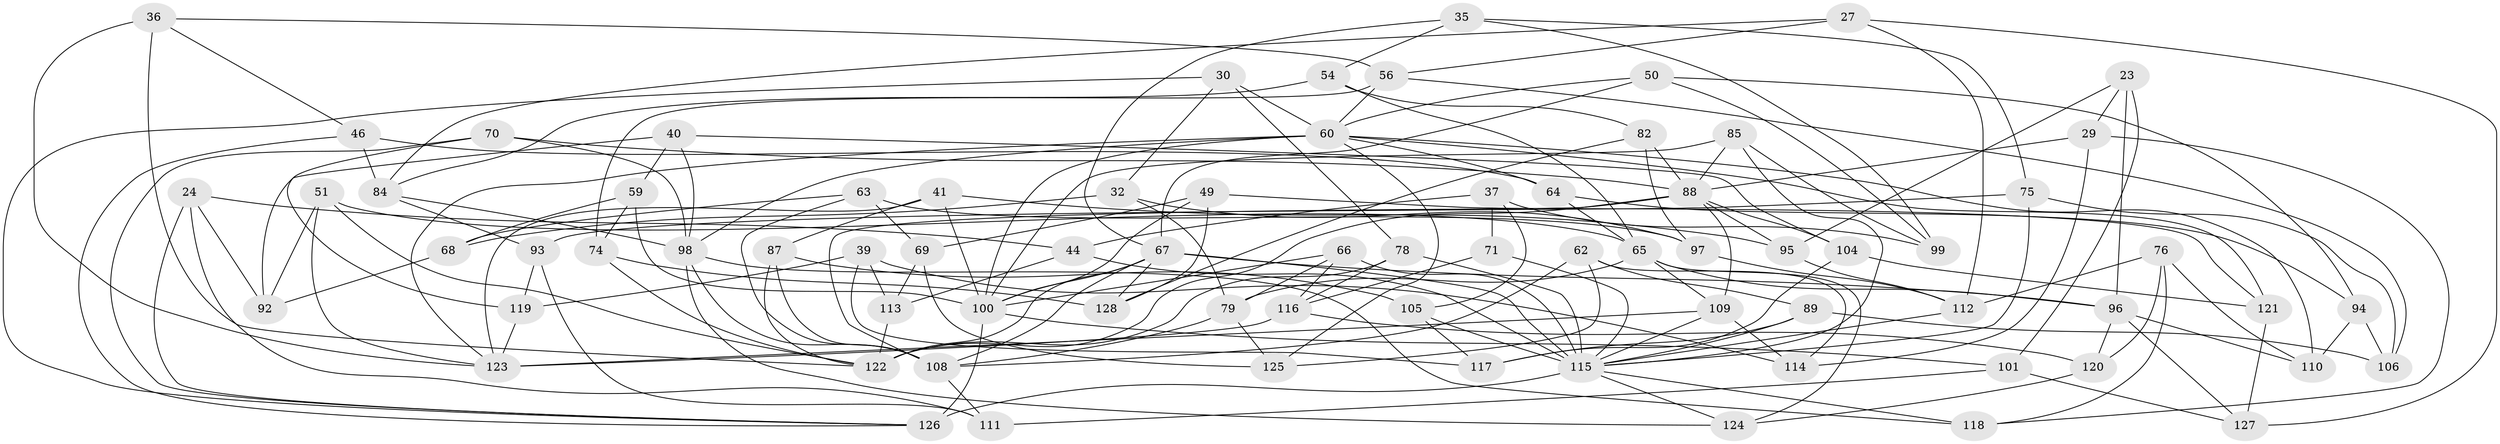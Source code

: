// original degree distribution, {4: 1.0}
// Generated by graph-tools (version 1.1) at 2025/02/03/04/25 22:02:03]
// undirected, 76 vertices, 180 edges
graph export_dot {
graph [start="1"]
  node [color=gray90,style=filled];
  23;
  24;
  27;
  29;
  30;
  32;
  35;
  36;
  37 [super="+7"];
  39;
  40;
  41;
  44;
  46;
  49;
  50;
  51;
  54;
  56 [super="+48"];
  59;
  60 [super="+25+34"];
  62;
  63;
  64;
  65 [super="+1+9"];
  66 [super="+55"];
  67 [super="+5+11+33"];
  68;
  69;
  70;
  71;
  74;
  75;
  76;
  78;
  79 [super="+57"];
  82;
  84 [super="+38"];
  85;
  87;
  88 [super="+12+21+61"];
  89;
  92;
  93;
  94;
  95;
  96 [super="+22"];
  97;
  98 [super="+14+47"];
  99;
  100 [super="+91+83"];
  101;
  104;
  105 [super="+72"];
  106;
  108 [super="+90"];
  109 [super="+42+103"];
  110;
  111;
  112 [super="+19"];
  113;
  114;
  115 [super="+2+52+58+43+77"];
  116 [super="+102"];
  117;
  118;
  119;
  120;
  121;
  122 [super="+73+81"];
  123 [super="+107+53"];
  124;
  125;
  126 [super="+80+86"];
  127;
  128;
  23 -- 95;
  23 -- 29;
  23 -- 101;
  23 -- 96;
  24 -- 44;
  24 -- 92;
  24 -- 111;
  24 -- 126;
  27 -- 127;
  27 -- 112;
  27 -- 84;
  27 -- 56;
  29 -- 114;
  29 -- 118;
  29 -- 88;
  30 -- 32;
  30 -- 78;
  30 -- 60;
  30 -- 126;
  32 -- 97;
  32 -- 68;
  32 -- 79;
  35 -- 54;
  35 -- 67;
  35 -- 99;
  35 -- 75;
  36 -- 122;
  36 -- 56;
  36 -- 46;
  36 -- 123;
  37 -- 71 [weight=2];
  37 -- 105 [weight=2];
  37 -- 99;
  37 -- 44;
  39 -- 113;
  39 -- 117;
  39 -- 119;
  39 -- 114;
  40 -- 92;
  40 -- 104;
  40 -- 59;
  40 -- 98;
  41 -- 87;
  41 -- 95;
  41 -- 123;
  41 -- 100;
  44 -- 113;
  44 -- 115;
  46 -- 84;
  46 -- 64;
  46 -- 126;
  49 -- 69;
  49 -- 121;
  49 -- 128;
  49 -- 100;
  50 -- 94;
  50 -- 99;
  50 -- 60;
  50 -- 67;
  51 -- 122;
  51 -- 92;
  51 -- 65;
  51 -- 123;
  54 -- 82;
  54 -- 65;
  54 -- 84;
  56 -- 74;
  56 -- 60 [weight=2];
  56 -- 106;
  59 -- 74;
  59 -- 68;
  59 -- 100;
  60 -- 64;
  60 -- 98;
  60 -- 125;
  60 -- 123 [weight=2];
  60 -- 100;
  60 -- 121;
  60 -- 110;
  62 -- 108;
  62 -- 89;
  62 -- 114;
  62 -- 125;
  63 -- 68;
  63 -- 97;
  63 -- 69;
  63 -- 108;
  64 -- 65;
  64 -- 94;
  65 -- 79 [weight=2];
  65 -- 124;
  65 -- 109;
  65 -- 96;
  66 -- 116;
  66 -- 115 [weight=2];
  66 -- 79;
  66 -- 100 [weight=2];
  67 -- 100 [weight=2];
  67 -- 108;
  67 -- 115 [weight=3];
  67 -- 122 [weight=2];
  67 -- 128;
  67 -- 96;
  68 -- 92;
  69 -- 125;
  69 -- 113;
  70 -- 119;
  70 -- 88;
  70 -- 98;
  70 -- 126;
  71 -- 115;
  71 -- 116;
  74 -- 128;
  74 -- 122;
  75 -- 106;
  75 -- 93;
  75 -- 115;
  76 -- 118;
  76 -- 120;
  76 -- 110;
  76 -- 112;
  78 -- 115;
  78 -- 122;
  78 -- 116;
  79 -- 125;
  79 -- 108;
  82 -- 128;
  82 -- 97;
  82 -- 88;
  84 -- 98 [weight=2];
  84 -- 93;
  85 -- 88;
  85 -- 99;
  85 -- 115;
  85 -- 100;
  87 -- 105;
  87 -- 108;
  87 -- 122;
  88 -- 95;
  88 -- 109;
  88 -- 122 [weight=2];
  88 -- 104;
  88 -- 108;
  89 -- 117;
  89 -- 106;
  89 -- 115;
  93 -- 119;
  93 -- 111;
  94 -- 110;
  94 -- 106;
  95 -- 112;
  96 -- 110;
  96 -- 127;
  96 -- 120;
  97 -- 112;
  98 -- 124;
  98 -- 108;
  98 -- 118;
  100 -- 101;
  100 -- 126 [weight=2];
  101 -- 127;
  101 -- 111;
  104 -- 121;
  104 -- 117;
  105 -- 117;
  105 -- 115 [weight=2];
  108 -- 111;
  109 -- 123 [weight=2];
  109 -- 114;
  109 -- 115 [weight=3];
  112 -- 115 [weight=2];
  113 -- 122;
  115 -- 124;
  115 -- 118;
  115 -- 126 [weight=4];
  116 -- 120;
  116 -- 123 [weight=2];
  119 -- 123;
  120 -- 124;
  121 -- 127;
}
